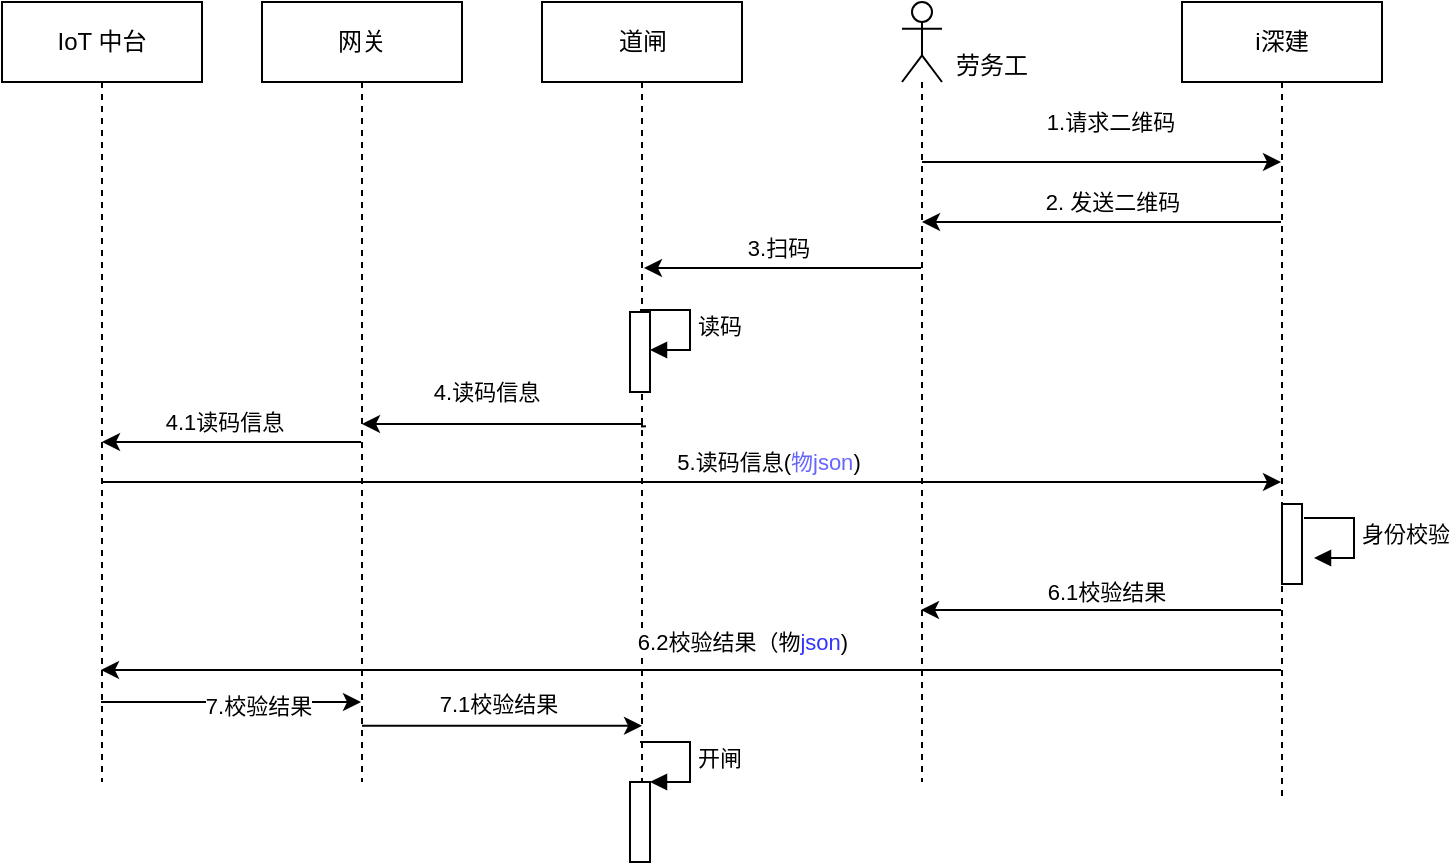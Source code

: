 <mxfile version="13.0.9" type="github" pages="2"><diagram id="Vh8yJrfoOHnO6MgG_yZo" name="Page-1"><mxGraphModel dx="786" dy="447" grid="1" gridSize="10" guides="1" tooltips="1" connect="1" arrows="1" fold="1" page="1" pageScale="1" pageWidth="1654" pageHeight="2336" math="0" shadow="0"><root><mxCell id="0"/><mxCell id="1" parent="0"/><mxCell id="L7Ixwgq-BmJPLcaVqYF3-19" style="edgeStyle=orthogonalEdgeStyle;rounded=0;orthogonalLoop=1;jettySize=auto;html=1;exitX=0.52;exitY=0.544;exitDx=0;exitDy=0;exitPerimeter=0;" parent="1" source="L7Ixwgq-BmJPLcaVqYF3-2" target="L7Ixwgq-BmJPLcaVqYF3-13" edge="1"><mxGeometry relative="1" as="geometry"><Array as="points"><mxPoint x="400" y="252"/><mxPoint x="400" y="251"/></Array></mxGeometry></mxCell><mxCell id="L7Ixwgq-BmJPLcaVqYF3-20" value="4.读码信息" style="edgeLabel;html=1;align=center;verticalAlign=middle;resizable=0;points=[];" parent="L7Ixwgq-BmJPLcaVqYF3-19" vertex="1" connectable="0"><mxGeometry x="0.011" y="2" relative="1" as="geometry"><mxPoint x="-9" y="-17.9" as="offset"/></mxGeometry></mxCell><mxCell id="L7Ixwgq-BmJPLcaVqYF3-2" value="道闸" style="html=1;points=[];perimeter=orthogonalPerimeter;shape=umlLifeline;participant=label;fontFamily=Helvetica;fontSize=12;fontColor=#000000;align=center;strokeColor=#000000;fillColor=#ffffff;recursiveResize=0;container=1;collapsible=0;" parent="1" vertex="1"><mxGeometry x="350" y="40" width="100" height="390" as="geometry"/></mxCell><mxCell id="L7Ixwgq-BmJPLcaVqYF3-6" style="edgeStyle=orthogonalEdgeStyle;rounded=0;orthogonalLoop=1;jettySize=auto;html=1;" parent="1" source="L7Ixwgq-BmJPLcaVqYF3-4" target="L7Ixwgq-BmJPLcaVqYF3-5" edge="1"><mxGeometry relative="1" as="geometry"><Array as="points"><mxPoint x="660" y="120"/><mxPoint x="660" y="120"/></Array></mxGeometry></mxCell><mxCell id="L7Ixwgq-BmJPLcaVqYF3-7" value="1.请求二维码" style="edgeLabel;html=1;align=center;verticalAlign=middle;resizable=0;points=[];" parent="L7Ixwgq-BmJPLcaVqYF3-6" vertex="1" connectable="0"><mxGeometry x="0.148" y="-5" relative="1" as="geometry"><mxPoint x="-9.5" y="-25" as="offset"/></mxGeometry></mxCell><mxCell id="L7Ixwgq-BmJPLcaVqYF3-10" value="3.扫码" style="edgeStyle=orthogonalEdgeStyle;rounded=0;orthogonalLoop=1;jettySize=auto;html=1;" parent="1" source="L7Ixwgq-BmJPLcaVqYF3-4" edge="1"><mxGeometry x="0.047" y="-10" relative="1" as="geometry"><mxPoint x="401" y="173" as="targetPoint"/><Array as="points"><mxPoint x="520" y="173"/><mxPoint x="520" y="173"/></Array><mxPoint x="1" as="offset"/></mxGeometry></mxCell><mxCell id="L7Ixwgq-BmJPLcaVqYF3-4" value="" style="shape=umlLifeline;participant=umlActor;perimeter=lifelinePerimeter;whiteSpace=wrap;html=1;container=1;collapsible=0;recursiveResize=0;verticalAlign=top;spacingTop=36;labelBackgroundColor=#ffffff;outlineConnect=0;" parent="1" vertex="1"><mxGeometry x="530" y="40" width="20" height="390" as="geometry"/></mxCell><mxCell id="L7Ixwgq-BmJPLcaVqYF3-8" style="edgeStyle=orthogonalEdgeStyle;rounded=0;orthogonalLoop=1;jettySize=auto;html=1;" parent="1" source="L7Ixwgq-BmJPLcaVqYF3-5" target="L7Ixwgq-BmJPLcaVqYF3-4" edge="1"><mxGeometry relative="1" as="geometry"><Array as="points"><mxPoint x="650" y="150"/><mxPoint x="650" y="150"/></Array></mxGeometry></mxCell><mxCell id="L7Ixwgq-BmJPLcaVqYF3-9" value="2. 发送二维码" style="edgeLabel;html=1;align=center;verticalAlign=middle;resizable=0;points=[];" parent="L7Ixwgq-BmJPLcaVqYF3-8" vertex="1" connectable="0"><mxGeometry x="-0.014" y="-1" relative="1" as="geometry"><mxPoint x="3.5" y="-9" as="offset"/></mxGeometry></mxCell><mxCell id="L7Ixwgq-BmJPLcaVqYF3-28" style="edgeStyle=orthogonalEdgeStyle;rounded=0;orthogonalLoop=1;jettySize=auto;html=1;" parent="1" edge="1"><mxGeometry relative="1" as="geometry"><mxPoint x="719.5" y="344" as="sourcePoint"/><mxPoint x="539.5" y="344" as="targetPoint"/><Array as="points"><mxPoint x="570" y="344"/><mxPoint x="570" y="344"/></Array></mxGeometry></mxCell><mxCell id="L7Ixwgq-BmJPLcaVqYF3-30" value="6.1校验结果" style="edgeLabel;html=1;align=center;verticalAlign=middle;resizable=0;points=[];" parent="L7Ixwgq-BmJPLcaVqYF3-28" vertex="1" connectable="0"><mxGeometry x="0.661" y="-62" relative="1" as="geometry"><mxPoint x="62" y="53" as="offset"/></mxGeometry></mxCell><mxCell id="L7Ixwgq-BmJPLcaVqYF3-29" style="edgeStyle=orthogonalEdgeStyle;rounded=0;orthogonalLoop=1;jettySize=auto;html=1;" parent="1" edge="1"><mxGeometry relative="1" as="geometry"><mxPoint x="719.5" y="374" as="sourcePoint"/><mxPoint x="129.5" y="374" as="targetPoint"/><Array as="points"><mxPoint x="270" y="374"/><mxPoint x="270" y="374"/></Array></mxGeometry></mxCell><mxCell id="L7Ixwgq-BmJPLcaVqYF3-31" value="6.2校验结果（物&lt;font color=&quot;#3333FF&quot;&gt;json&lt;/font&gt;)" style="edgeLabel;html=1;align=center;verticalAlign=middle;resizable=0;points=[];" parent="L7Ixwgq-BmJPLcaVqYF3-29" vertex="1" connectable="0"><mxGeometry x="0.524" y="178" relative="1" as="geometry"><mxPoint x="179.5" y="-192" as="offset"/></mxGeometry></mxCell><mxCell id="L7Ixwgq-BmJPLcaVqYF3-5" value="i深建" style="shape=umlLifeline;perimeter=lifelinePerimeter;whiteSpace=wrap;html=1;container=1;collapsible=0;recursiveResize=0;outlineConnect=0;" parent="1" vertex="1"><mxGeometry x="670" y="40" width="100" height="400" as="geometry"/></mxCell><mxCell id="L7Ixwgq-BmJPLcaVqYF3-25" value="" style="html=1;points=[];perimeter=orthogonalPerimeter;" parent="L7Ixwgq-BmJPLcaVqYF3-5" vertex="1"><mxGeometry x="50" y="251" width="10" height="40" as="geometry"/></mxCell><mxCell id="L7Ixwgq-BmJPLcaVqYF3-26" value="身份校验" style="edgeStyle=orthogonalEdgeStyle;html=1;align=left;spacingLeft=2;endArrow=block;rounded=0;entryX=1;entryY=0;" parent="L7Ixwgq-BmJPLcaVqYF3-5" edge="1"><mxGeometry relative="1" as="geometry"><mxPoint x="61" y="258" as="sourcePoint"/><Array as="points"><mxPoint x="86" y="258"/><mxPoint x="86" y="278"/></Array><mxPoint x="66" y="278" as="targetPoint"/></mxGeometry></mxCell><mxCell id="L7Ixwgq-BmJPLcaVqYF3-23" style="edgeStyle=orthogonalEdgeStyle;rounded=0;orthogonalLoop=1;jettySize=auto;html=1;" parent="1" source="L7Ixwgq-BmJPLcaVqYF3-12" target="L7Ixwgq-BmJPLcaVqYF3-5" edge="1"><mxGeometry relative="1" as="geometry"><Array as="points"><mxPoint x="420" y="280"/><mxPoint x="420" y="280"/></Array></mxGeometry></mxCell><mxCell id="L7Ixwgq-BmJPLcaVqYF3-24" value="5.读码信息(&lt;font color=&quot;#6666FF&quot;&gt;物json&lt;/font&gt;)" style="edgeLabel;html=1;align=center;verticalAlign=middle;resizable=0;points=[];" parent="L7Ixwgq-BmJPLcaVqYF3-23" vertex="1" connectable="0"><mxGeometry x="0.127" y="1" relative="1" as="geometry"><mxPoint x="1" y="-9" as="offset"/></mxGeometry></mxCell><mxCell id="L7Ixwgq-BmJPLcaVqYF3-32" style="edgeStyle=orthogonalEdgeStyle;rounded=0;orthogonalLoop=1;jettySize=auto;html=1;" parent="1" edge="1"><mxGeometry relative="1" as="geometry"><mxPoint x="129.5" y="390" as="sourcePoint"/><mxPoint x="259.5" y="390" as="targetPoint"/><Array as="points"><mxPoint x="210" y="390"/><mxPoint x="210" y="390"/></Array></mxGeometry></mxCell><mxCell id="L7Ixwgq-BmJPLcaVqYF3-35" value="7.校验结果" style="edgeLabel;html=1;align=center;verticalAlign=middle;resizable=0;points=[];" parent="L7Ixwgq-BmJPLcaVqYF3-32" vertex="1" connectable="0"><mxGeometry x="0.2" y="-2" relative="1" as="geometry"><mxPoint as="offset"/></mxGeometry></mxCell><mxCell id="L7Ixwgq-BmJPLcaVqYF3-12" value="IoT 中台" style="shape=umlLifeline;perimeter=lifelinePerimeter;whiteSpace=wrap;html=1;container=1;collapsible=0;recursiveResize=0;outlineConnect=0;" parent="1" vertex="1"><mxGeometry x="80" y="40" width="100" height="390" as="geometry"/></mxCell><mxCell id="GyiuYi_3hfn2CG6iuuA--1" style="edgeStyle=orthogonalEdgeStyle;rounded=0;orthogonalLoop=1;jettySize=auto;html=1;" parent="1" source="L7Ixwgq-BmJPLcaVqYF3-13" target="L7Ixwgq-BmJPLcaVqYF3-12" edge="1"><mxGeometry relative="1" as="geometry"><Array as="points"><mxPoint x="200" y="260"/><mxPoint x="200" y="260"/></Array></mxGeometry></mxCell><mxCell id="GyiuYi_3hfn2CG6iuuA--2" value="4.1读码信息" style="edgeLabel;html=1;align=center;verticalAlign=middle;resizable=0;points=[];" parent="GyiuYi_3hfn2CG6iuuA--1" vertex="1" connectable="0"><mxGeometry x="-0.085" y="-1" relative="1" as="geometry"><mxPoint x="-9.5" y="-9" as="offset"/></mxGeometry></mxCell><mxCell id="GyiuYi_3hfn2CG6iuuA--3" style="edgeStyle=orthogonalEdgeStyle;rounded=0;orthogonalLoop=1;jettySize=auto;html=1;entryX=0.5;entryY=0.928;entryDx=0;entryDy=0;entryPerimeter=0;" parent="1" source="L7Ixwgq-BmJPLcaVqYF3-13" target="L7Ixwgq-BmJPLcaVqYF3-2" edge="1"><mxGeometry relative="1" as="geometry"><Array as="points"><mxPoint x="290" y="402"/><mxPoint x="290" y="402"/></Array></mxGeometry></mxCell><mxCell id="GyiuYi_3hfn2CG6iuuA--4" value="7.1校验结果" style="edgeLabel;html=1;align=center;verticalAlign=middle;resizable=0;points=[];" parent="GyiuYi_3hfn2CG6iuuA--3" vertex="1" connectable="0"><mxGeometry x="-0.153" relative="1" as="geometry"><mxPoint x="8" y="-11" as="offset"/></mxGeometry></mxCell><mxCell id="L7Ixwgq-BmJPLcaVqYF3-13" value="网关" style="shape=umlLifeline;perimeter=lifelinePerimeter;whiteSpace=wrap;html=1;container=1;collapsible=0;recursiveResize=0;outlineConnect=0;" parent="1" vertex="1"><mxGeometry x="210" y="40" width="100" height="390" as="geometry"/></mxCell><mxCell id="L7Ixwgq-BmJPLcaVqYF3-17" value="" style="html=1;points=[];perimeter=orthogonalPerimeter;" parent="1" vertex="1"><mxGeometry x="394" y="195" width="10" height="40" as="geometry"/></mxCell><mxCell id="L7Ixwgq-BmJPLcaVqYF3-18" value="读码" style="edgeStyle=orthogonalEdgeStyle;html=1;align=left;spacingLeft=2;endArrow=block;rounded=0;entryX=1;entryY=0;" parent="1" edge="1"><mxGeometry relative="1" as="geometry"><mxPoint x="399" y="194" as="sourcePoint"/><Array as="points"><mxPoint x="424" y="194"/></Array><mxPoint x="404" y="214" as="targetPoint"/></mxGeometry></mxCell><mxCell id="L7Ixwgq-BmJPLcaVqYF3-33" value="" style="html=1;points=[];perimeter=orthogonalPerimeter;" parent="1" vertex="1"><mxGeometry x="394" y="430" width="10" height="40" as="geometry"/></mxCell><mxCell id="L7Ixwgq-BmJPLcaVqYF3-34" value="开闸" style="edgeStyle=orthogonalEdgeStyle;html=1;align=left;spacingLeft=2;endArrow=block;rounded=0;entryX=1;entryY=0;" parent="1" target="L7Ixwgq-BmJPLcaVqYF3-33" edge="1"><mxGeometry relative="1" as="geometry"><mxPoint x="399" y="410" as="sourcePoint"/><Array as="points"><mxPoint x="424" y="410"/></Array></mxGeometry></mxCell><mxCell id="L7Ixwgq-BmJPLcaVqYF3-36" value="劳务工" style="text;html=1;strokeColor=none;fillColor=none;align=center;verticalAlign=middle;whiteSpace=wrap;rounded=0;" parent="1" vertex="1"><mxGeometry x="555" y="62" width="40" height="20" as="geometry"/></mxCell></root></mxGraphModel></diagram><diagram id="-7MpnJjz2KP-hWbiSwSV" name="Page-2"><mxGraphModel dx="786" dy="447" grid="1" gridSize="10" guides="1" tooltips="1" connect="1" arrows="1" fold="1" page="1" pageScale="1" pageWidth="1654" pageHeight="2336" math="0" shadow="0"><root><mxCell id="qsu86gLxwC861faWoEEM-0"/><mxCell id="qsu86gLxwC861faWoEEM-1" parent="qsu86gLxwC861faWoEEM-0"/><mxCell id="hvIxx1NsIZxOoVy5c5jc-0" style="edgeStyle=orthogonalEdgeStyle;rounded=0;orthogonalLoop=1;jettySize=auto;html=1;exitX=0.5;exitY=0.703;exitDx=0;exitDy=0;exitPerimeter=0;" edge="1" parent="qsu86gLxwC861faWoEEM-1" source="hvIxx1NsIZxOoVy5c5jc-2" target="hvIxx1NsIZxOoVy5c5jc-20"><mxGeometry relative="1" as="geometry"><Array as="points"><mxPoint x="180" y="251"/><mxPoint x="180" y="251"/></Array></mxGeometry></mxCell><mxCell id="hvIxx1NsIZxOoVy5c5jc-1" value="4.读码信息" style="edgeLabel;html=1;align=center;verticalAlign=middle;resizable=0;points=[];" vertex="1" connectable="0" parent="hvIxx1NsIZxOoVy5c5jc-0"><mxGeometry x="0.011" y="2" relative="1" as="geometry"><mxPoint x="-9" y="-17.9" as="offset"/></mxGeometry></mxCell><mxCell id="hvIxx1NsIZxOoVy5c5jc-2" value="PDA" style="html=1;points=[];perimeter=orthogonalPerimeter;shape=umlLifeline;participant=label;fontFamily=Helvetica;fontSize=12;fontColor=#000000;align=center;strokeColor=#000000;fillColor=#ffffff;recursiveResize=0;container=1;collapsible=0;" vertex="1" parent="qsu86gLxwC861faWoEEM-1"><mxGeometry x="350" y="40" width="100" height="390" as="geometry"/></mxCell><mxCell id="hvIxx1NsIZxOoVy5c5jc-3" style="edgeStyle=orthogonalEdgeStyle;rounded=0;orthogonalLoop=1;jettySize=auto;html=1;" edge="1" parent="qsu86gLxwC861faWoEEM-1" source="hvIxx1NsIZxOoVy5c5jc-6" target="hvIxx1NsIZxOoVy5c5jc-13"><mxGeometry relative="1" as="geometry"><Array as="points"><mxPoint x="660" y="120"/><mxPoint x="660" y="120"/></Array></mxGeometry></mxCell><mxCell id="hvIxx1NsIZxOoVy5c5jc-4" value="1.请求二维码" style="edgeLabel;html=1;align=center;verticalAlign=middle;resizable=0;points=[];" vertex="1" connectable="0" parent="hvIxx1NsIZxOoVy5c5jc-3"><mxGeometry x="0.148" y="-5" relative="1" as="geometry"><mxPoint x="-9.5" y="-25" as="offset"/></mxGeometry></mxCell><mxCell id="hvIxx1NsIZxOoVy5c5jc-5" value="3.扫码" style="edgeStyle=orthogonalEdgeStyle;rounded=0;orthogonalLoop=1;jettySize=auto;html=1;" edge="1" parent="qsu86gLxwC861faWoEEM-1" source="hvIxx1NsIZxOoVy5c5jc-6"><mxGeometry x="0.047" y="-10" relative="1" as="geometry"><mxPoint x="401" y="173" as="targetPoint"/><Array as="points"><mxPoint x="520" y="173"/><mxPoint x="520" y="173"/></Array><mxPoint x="1" as="offset"/></mxGeometry></mxCell><mxCell id="hvIxx1NsIZxOoVy5c5jc-6" value="" style="shape=umlLifeline;participant=umlActor;perimeter=lifelinePerimeter;whiteSpace=wrap;html=1;container=1;collapsible=0;recursiveResize=0;verticalAlign=top;spacingTop=36;labelBackgroundColor=#ffffff;outlineConnect=0;" vertex="1" parent="qsu86gLxwC861faWoEEM-1"><mxGeometry x="530" y="40" width="20" height="390" as="geometry"/></mxCell><mxCell id="hvIxx1NsIZxOoVy5c5jc-7" style="edgeStyle=orthogonalEdgeStyle;rounded=0;orthogonalLoop=1;jettySize=auto;html=1;" edge="1" parent="qsu86gLxwC861faWoEEM-1" source="hvIxx1NsIZxOoVy5c5jc-13" target="hvIxx1NsIZxOoVy5c5jc-6"><mxGeometry relative="1" as="geometry"><Array as="points"><mxPoint x="650" y="150"/><mxPoint x="650" y="150"/></Array></mxGeometry></mxCell><mxCell id="hvIxx1NsIZxOoVy5c5jc-8" value="2. 发送二维码" style="edgeLabel;html=1;align=center;verticalAlign=middle;resizable=0;points=[];" vertex="1" connectable="0" parent="hvIxx1NsIZxOoVy5c5jc-7"><mxGeometry x="-0.014" y="-1" relative="1" as="geometry"><mxPoint x="3.5" y="-9" as="offset"/></mxGeometry></mxCell><mxCell id="hvIxx1NsIZxOoVy5c5jc-9" style="edgeStyle=orthogonalEdgeStyle;rounded=0;orthogonalLoop=1;jettySize=auto;html=1;" edge="1" parent="qsu86gLxwC861faWoEEM-1"><mxGeometry relative="1" as="geometry"><mxPoint x="719.5" y="344" as="sourcePoint"/><mxPoint x="539.5" y="344" as="targetPoint"/><Array as="points"><mxPoint x="570" y="344"/><mxPoint x="570" y="344"/></Array></mxGeometry></mxCell><mxCell id="hvIxx1NsIZxOoVy5c5jc-10" value="6.1校验结果" style="edgeLabel;html=1;align=center;verticalAlign=middle;resizable=0;points=[];" vertex="1" connectable="0" parent="hvIxx1NsIZxOoVy5c5jc-9"><mxGeometry x="0.661" y="-62" relative="1" as="geometry"><mxPoint x="62" y="53" as="offset"/></mxGeometry></mxCell><mxCell id="hvIxx1NsIZxOoVy5c5jc-11" style="edgeStyle=orthogonalEdgeStyle;rounded=0;orthogonalLoop=1;jettySize=auto;html=1;" edge="1" parent="qsu86gLxwC861faWoEEM-1" target="hvIxx1NsIZxOoVy5c5jc-20"><mxGeometry relative="1" as="geometry"><mxPoint x="719.5" y="374" as="sourcePoint"/><mxPoint x="129.5" y="374" as="targetPoint"/><Array as="points"><mxPoint x="340" y="374"/><mxPoint x="340" y="374"/></Array></mxGeometry></mxCell><mxCell id="hvIxx1NsIZxOoVy5c5jc-12" value="6.2校验结果(&lt;font color=&quot;#6666FF&quot;&gt;物json&lt;/font&gt;)" style="edgeLabel;html=1;align=center;verticalAlign=middle;resizable=0;points=[];" vertex="1" connectable="0" parent="hvIxx1NsIZxOoVy5c5jc-11"><mxGeometry x="0.524" y="178" relative="1" as="geometry"><mxPoint x="179.5" y="-192" as="offset"/></mxGeometry></mxCell><mxCell id="hvIxx1NsIZxOoVy5c5jc-13" value="i深建" style="shape=umlLifeline;perimeter=lifelinePerimeter;whiteSpace=wrap;html=1;container=1;collapsible=0;recursiveResize=0;outlineConnect=0;" vertex="1" parent="qsu86gLxwC861faWoEEM-1"><mxGeometry x="670" y="40" width="100" height="400" as="geometry"/></mxCell><mxCell id="hvIxx1NsIZxOoVy5c5jc-14" value="" style="html=1;points=[];perimeter=orthogonalPerimeter;" vertex="1" parent="hvIxx1NsIZxOoVy5c5jc-13"><mxGeometry x="50" y="251" width="10" height="40" as="geometry"/></mxCell><mxCell id="hvIxx1NsIZxOoVy5c5jc-15" value="身份校验" style="edgeStyle=orthogonalEdgeStyle;html=1;align=left;spacingLeft=2;endArrow=block;rounded=0;entryX=1;entryY=0;" edge="1" parent="hvIxx1NsIZxOoVy5c5jc-13"><mxGeometry relative="1" as="geometry"><mxPoint x="61" y="258" as="sourcePoint"/><Array as="points"><mxPoint x="86" y="258"/><mxPoint x="86" y="278"/></Array><mxPoint x="66" y="278" as="targetPoint"/></mxGeometry></mxCell><mxCell id="hvIxx1NsIZxOoVy5c5jc-16" style="edgeStyle=orthogonalEdgeStyle;rounded=0;orthogonalLoop=1;jettySize=auto;html=1;" edge="1" parent="qsu86gLxwC861faWoEEM-1" source="hvIxx1NsIZxOoVy5c5jc-20" target="hvIxx1NsIZxOoVy5c5jc-13"><mxGeometry relative="1" as="geometry"><Array as="points"><mxPoint x="420" y="280"/><mxPoint x="420" y="280"/></Array></mxGeometry></mxCell><mxCell id="hvIxx1NsIZxOoVy5c5jc-17" value="5.读码信息解析(&lt;font color=&quot;#0000FF&quot;&gt;物json&lt;/font&gt;)" style="edgeLabel;html=1;align=center;verticalAlign=middle;resizable=0;points=[];" vertex="1" connectable="0" parent="hvIxx1NsIZxOoVy5c5jc-16"><mxGeometry x="0.127" y="1" relative="1" as="geometry"><mxPoint x="1" y="-9" as="offset"/></mxGeometry></mxCell><mxCell id="hvIxx1NsIZxOoVy5c5jc-18" style="edgeStyle=orthogonalEdgeStyle;rounded=0;orthogonalLoop=1;jettySize=auto;html=1;entryX=0.52;entryY=0.921;entryDx=0;entryDy=0;entryPerimeter=0;" edge="1" parent="qsu86gLxwC861faWoEEM-1" source="hvIxx1NsIZxOoVy5c5jc-20"><mxGeometry relative="1" as="geometry"><mxPoint x="129.5" y="396" as="sourcePoint"/><mxPoint x="402" y="396.19" as="targetPoint"/><Array as="points"><mxPoint x="260" y="396"/><mxPoint x="260" y="396"/></Array></mxGeometry></mxCell><mxCell id="hvIxx1NsIZxOoVy5c5jc-19" value="7.校验结果" style="edgeLabel;html=1;align=center;verticalAlign=middle;resizable=0;points=[];" vertex="1" connectable="0" parent="hvIxx1NsIZxOoVy5c5jc-18"><mxGeometry x="0.2" y="-2" relative="1" as="geometry"><mxPoint x="-13.5" y="11.91" as="offset"/></mxGeometry></mxCell><mxCell id="hvIxx1NsIZxOoVy5c5jc-20" value="IoT 中台" style="shape=umlLifeline;perimeter=lifelinePerimeter;whiteSpace=wrap;html=1;container=1;collapsible=0;recursiveResize=0;outlineConnect=0;" vertex="1" parent="qsu86gLxwC861faWoEEM-1"><mxGeometry x="150" y="40" width="100" height="390" as="geometry"/></mxCell><mxCell id="hvIxx1NsIZxOoVy5c5jc-22" value="" style="html=1;points=[];perimeter=orthogonalPerimeter;" vertex="1" parent="qsu86gLxwC861faWoEEM-1"><mxGeometry x="394" y="195" width="10" height="40" as="geometry"/></mxCell><mxCell id="hvIxx1NsIZxOoVy5c5jc-23" value="读码" style="edgeStyle=orthogonalEdgeStyle;html=1;align=left;spacingLeft=2;endArrow=block;rounded=0;entryX=1;entryY=0;" edge="1" parent="qsu86gLxwC861faWoEEM-1"><mxGeometry relative="1" as="geometry"><mxPoint x="399" y="194" as="sourcePoint"/><Array as="points"><mxPoint x="424" y="194"/></Array><mxPoint x="404" y="214" as="targetPoint"/></mxGeometry></mxCell><mxCell id="hvIxx1NsIZxOoVy5c5jc-24" value="" style="html=1;points=[];perimeter=orthogonalPerimeter;" vertex="1" parent="qsu86gLxwC861faWoEEM-1"><mxGeometry x="394" y="430" width="10" height="40" as="geometry"/></mxCell><mxCell id="hvIxx1NsIZxOoVy5c5jc-25" value="打卡提示" style="edgeStyle=orthogonalEdgeStyle;html=1;align=left;spacingLeft=2;endArrow=block;rounded=0;entryX=1;entryY=0;" edge="1" parent="qsu86gLxwC861faWoEEM-1" target="hvIxx1NsIZxOoVy5c5jc-24"><mxGeometry relative="1" as="geometry"><mxPoint x="399" y="410" as="sourcePoint"/><Array as="points"><mxPoint x="424" y="410"/></Array></mxGeometry></mxCell><mxCell id="hvIxx1NsIZxOoVy5c5jc-26" value="劳务工" style="text;html=1;strokeColor=none;fillColor=none;align=center;verticalAlign=middle;whiteSpace=wrap;rounded=0;" vertex="1" parent="qsu86gLxwC861faWoEEM-1"><mxGeometry x="555" y="62" width="40" height="20" as="geometry"/></mxCell></root></mxGraphModel></diagram></mxfile>
